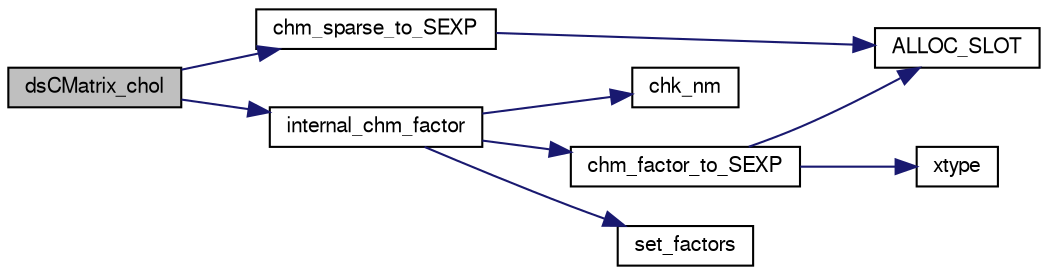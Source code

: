 digraph G
{
  edge [fontname="FreeSans",fontsize=10,labelfontname="FreeSans",labelfontsize=10];
  node [fontname="FreeSans",fontsize=10,shape=record];
  rankdir=LR;
  Node1 [label="dsCMatrix_chol",height=0.2,width=0.4,color="black", fillcolor="grey75", style="filled" fontcolor="black"];
  Node1 -> Node2 [color="midnightblue",fontsize=10,style="solid",fontname="FreeSans"];
  Node2 [label="chm_sparse_to_SEXP",height=0.2,width=0.4,color="black", fillcolor="white", style="filled",URL="$chm__common_8c.html#7aa1a6e564c24a55b031b5c03b3313f4",tooltip="Copy the contents of a to an appropriate CsparseMatrix object and, optionally, free..."];
  Node2 -> Node3 [color="midnightblue",fontsize=10,style="solid",fontname="FreeSans"];
  Node3 [label="ALLOC_SLOT",height=0.2,width=0.4,color="black", fillcolor="white", style="filled",URL="$Mutils_8h.html#f7f59236ca18ab52131cf71f4a7b0786",tooltip="Allocate an SEXP of given type and length, assign it as slot nm in the object, and..."];
  Node1 -> Node4 [color="midnightblue",fontsize=10,style="solid",fontname="FreeSans"];
  Node4 [label="internal_chm_factor",height=0.2,width=0.4,color="black", fillcolor="white", style="filled",URL="$dsCMatrix_8c.html#9c9746e3464cc26aa2abfc21dbf2a130",tooltip="Return a CHOLMOD copy of the cached Cholesky decomposition with the required perm..."];
  Node4 -> Node5 [color="midnightblue",fontsize=10,style="solid",fontname="FreeSans"];
  Node5 [label="chk_nm",height=0.2,width=0.4,color="black", fillcolor="white", style="filled",URL="$dsCMatrix_8c.html#3340463e47a1a5b85c7a529dd5c09e52"];
  Node4 -> Node6 [color="midnightblue",fontsize=10,style="solid",fontname="FreeSans"];
  Node6 [label="chm_factor_to_SEXP",height=0.2,width=0.4,color="black", fillcolor="white", style="filled",URL="$chm__common_8c.html#b819ab14a3e30e850191896d33089b94",tooltip="Copy the contents of f to an appropriate CHMfactor object and, optionally, free f..."];
  Node6 -> Node3 [color="midnightblue",fontsize=10,style="solid",fontname="FreeSans"];
  Node6 -> Node7 [color="midnightblue",fontsize=10,style="solid",fontname="FreeSans"];
  Node7 [label="xtype",height=0.2,width=0.4,color="black", fillcolor="white", style="filled",URL="$chm__common_8c.html#f9e93950e044e8dd6480f0b32dfe3f03"];
  Node4 -> Node8 [color="midnightblue",fontsize=10,style="solid",fontname="FreeSans"];
  Node8 [label="set_factors",height=0.2,width=0.4,color="black", fillcolor="white", style="filled",URL="$Mutils_8c.html#cb9e30480c757f0c780a5d94853b7284"];
}

